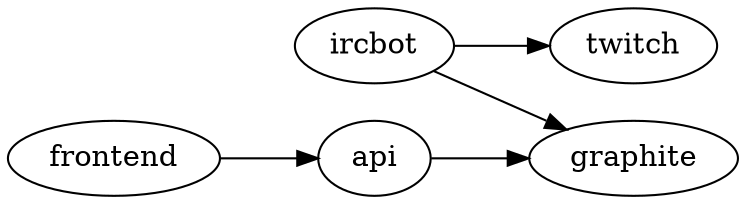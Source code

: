 digraph G {
	graph [layout=dot rankdir=LR]

    ircbot -> twitch, graphite
    api -> graphite
    frontend -> api
}
